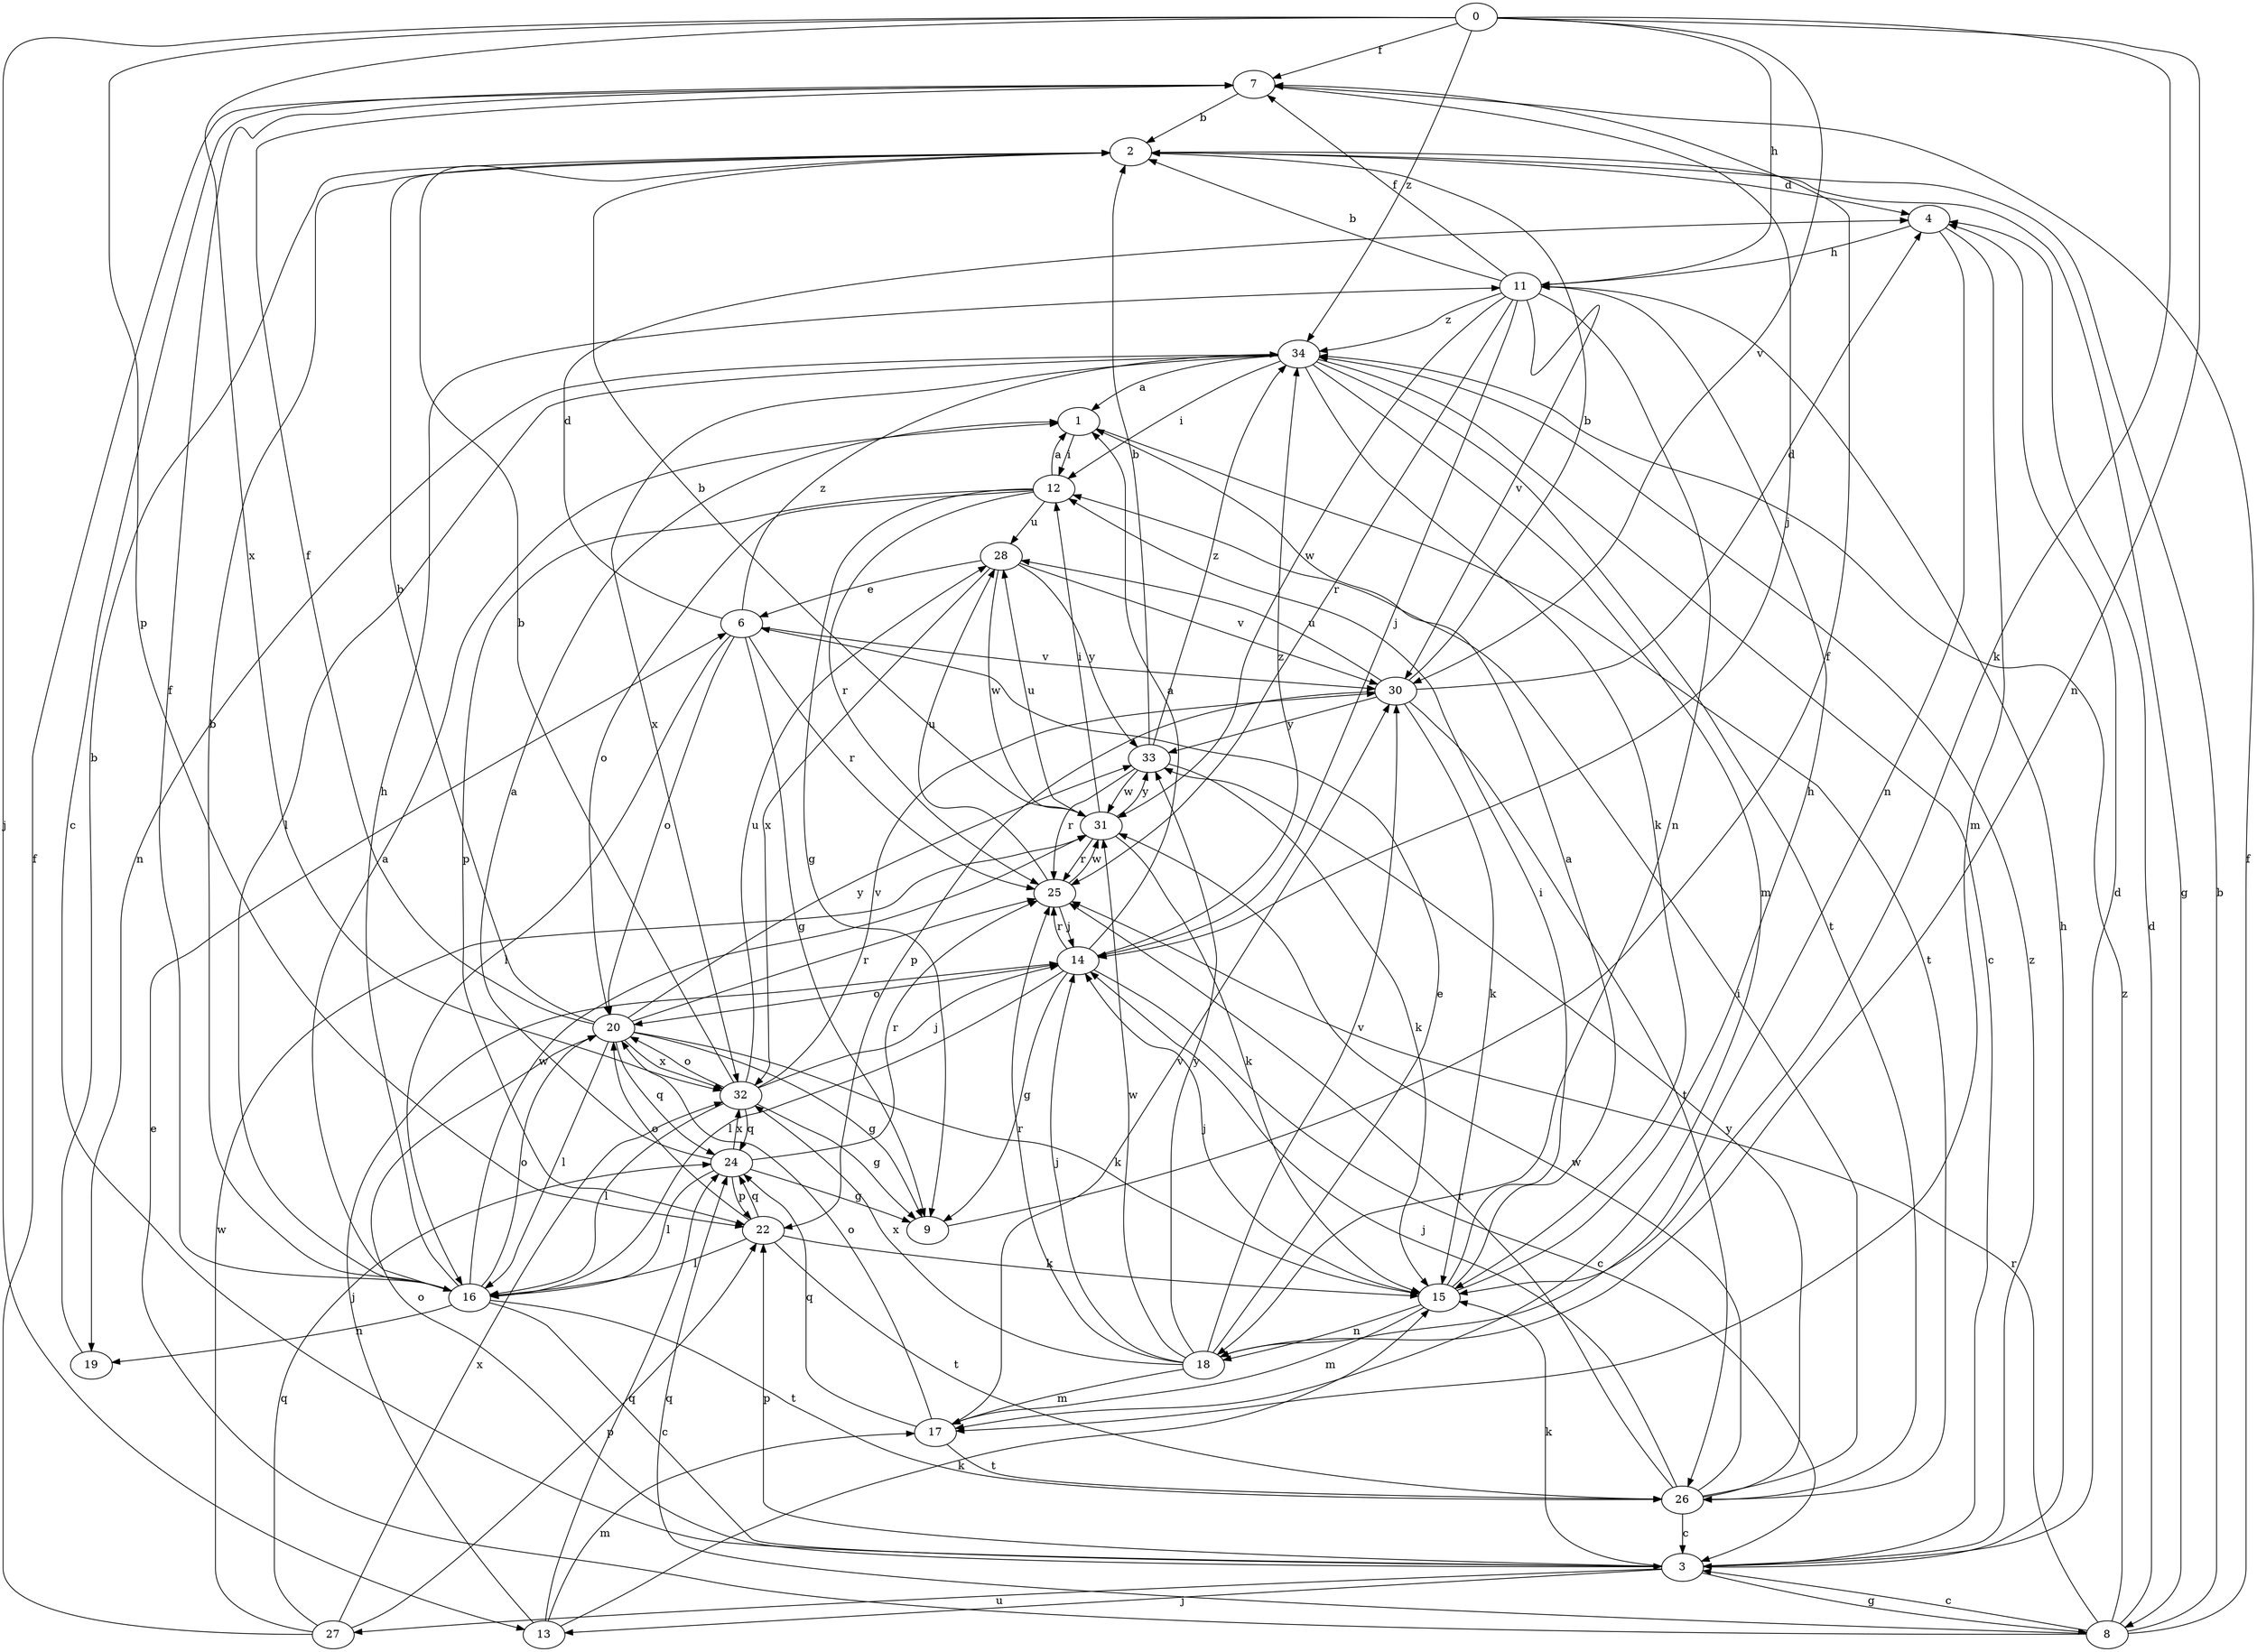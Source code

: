 strict digraph  {
0;
1;
2;
3;
4;
6;
7;
8;
9;
11;
12;
13;
14;
15;
16;
17;
18;
19;
20;
22;
24;
25;
26;
27;
28;
30;
31;
32;
33;
34;
0 -> 7  [label=f];
0 -> 11  [label=h];
0 -> 13  [label=j];
0 -> 15  [label=k];
0 -> 18  [label=n];
0 -> 22  [label=p];
0 -> 30  [label=v];
0 -> 32  [label=x];
0 -> 34  [label=z];
1 -> 12  [label=i];
1 -> 26  [label=t];
2 -> 4  [label=d];
2 -> 8  [label=g];
3 -> 4  [label=d];
3 -> 8  [label=g];
3 -> 11  [label=h];
3 -> 13  [label=j];
3 -> 15  [label=k];
3 -> 20  [label=o];
3 -> 22  [label=p];
3 -> 27  [label=u];
3 -> 34  [label=z];
4 -> 11  [label=h];
4 -> 17  [label=m];
4 -> 18  [label=n];
6 -> 4  [label=d];
6 -> 9  [label=g];
6 -> 16  [label=l];
6 -> 20  [label=o];
6 -> 25  [label=r];
6 -> 30  [label=v];
6 -> 34  [label=z];
7 -> 2  [label=b];
7 -> 3  [label=c];
7 -> 14  [label=j];
8 -> 2  [label=b];
8 -> 3  [label=c];
8 -> 4  [label=d];
8 -> 6  [label=e];
8 -> 7  [label=f];
8 -> 24  [label=q];
8 -> 25  [label=r];
8 -> 34  [label=z];
9 -> 7  [label=f];
11 -> 2  [label=b];
11 -> 7  [label=f];
11 -> 14  [label=j];
11 -> 18  [label=n];
11 -> 25  [label=r];
11 -> 30  [label=v];
11 -> 31  [label=w];
11 -> 34  [label=z];
12 -> 1  [label=a];
12 -> 9  [label=g];
12 -> 20  [label=o];
12 -> 22  [label=p];
12 -> 25  [label=r];
12 -> 28  [label=u];
13 -> 14  [label=j];
13 -> 15  [label=k];
13 -> 17  [label=m];
13 -> 24  [label=q];
14 -> 1  [label=a];
14 -> 3  [label=c];
14 -> 9  [label=g];
14 -> 16  [label=l];
14 -> 20  [label=o];
14 -> 25  [label=r];
14 -> 34  [label=z];
15 -> 1  [label=a];
15 -> 11  [label=h];
15 -> 12  [label=i];
15 -> 14  [label=j];
15 -> 17  [label=m];
15 -> 18  [label=n];
16 -> 1  [label=a];
16 -> 2  [label=b];
16 -> 3  [label=c];
16 -> 7  [label=f];
16 -> 11  [label=h];
16 -> 19  [label=n];
16 -> 20  [label=o];
16 -> 26  [label=t];
16 -> 31  [label=w];
17 -> 20  [label=o];
17 -> 24  [label=q];
17 -> 26  [label=t];
17 -> 30  [label=v];
18 -> 6  [label=e];
18 -> 14  [label=j];
18 -> 17  [label=m];
18 -> 25  [label=r];
18 -> 30  [label=v];
18 -> 31  [label=w];
18 -> 32  [label=x];
18 -> 33  [label=y];
19 -> 2  [label=b];
20 -> 2  [label=b];
20 -> 7  [label=f];
20 -> 9  [label=g];
20 -> 15  [label=k];
20 -> 16  [label=l];
20 -> 24  [label=q];
20 -> 25  [label=r];
20 -> 32  [label=x];
20 -> 33  [label=y];
22 -> 15  [label=k];
22 -> 16  [label=l];
22 -> 20  [label=o];
22 -> 24  [label=q];
22 -> 26  [label=t];
24 -> 1  [label=a];
24 -> 9  [label=g];
24 -> 16  [label=l];
24 -> 22  [label=p];
24 -> 25  [label=r];
24 -> 32  [label=x];
25 -> 14  [label=j];
25 -> 28  [label=u];
25 -> 31  [label=w];
26 -> 3  [label=c];
26 -> 12  [label=i];
26 -> 14  [label=j];
26 -> 25  [label=r];
26 -> 31  [label=w];
26 -> 33  [label=y];
27 -> 7  [label=f];
27 -> 22  [label=p];
27 -> 24  [label=q];
27 -> 31  [label=w];
27 -> 32  [label=x];
28 -> 6  [label=e];
28 -> 30  [label=v];
28 -> 31  [label=w];
28 -> 32  [label=x];
28 -> 33  [label=y];
30 -> 2  [label=b];
30 -> 4  [label=d];
30 -> 15  [label=k];
30 -> 22  [label=p];
30 -> 26  [label=t];
30 -> 28  [label=u];
30 -> 33  [label=y];
31 -> 2  [label=b];
31 -> 12  [label=i];
31 -> 15  [label=k];
31 -> 25  [label=r];
31 -> 28  [label=u];
31 -> 33  [label=y];
32 -> 2  [label=b];
32 -> 9  [label=g];
32 -> 14  [label=j];
32 -> 16  [label=l];
32 -> 20  [label=o];
32 -> 24  [label=q];
32 -> 28  [label=u];
32 -> 30  [label=v];
33 -> 2  [label=b];
33 -> 15  [label=k];
33 -> 25  [label=r];
33 -> 31  [label=w];
33 -> 34  [label=z];
34 -> 1  [label=a];
34 -> 3  [label=c];
34 -> 12  [label=i];
34 -> 15  [label=k];
34 -> 16  [label=l];
34 -> 17  [label=m];
34 -> 19  [label=n];
34 -> 26  [label=t];
34 -> 32  [label=x];
}
